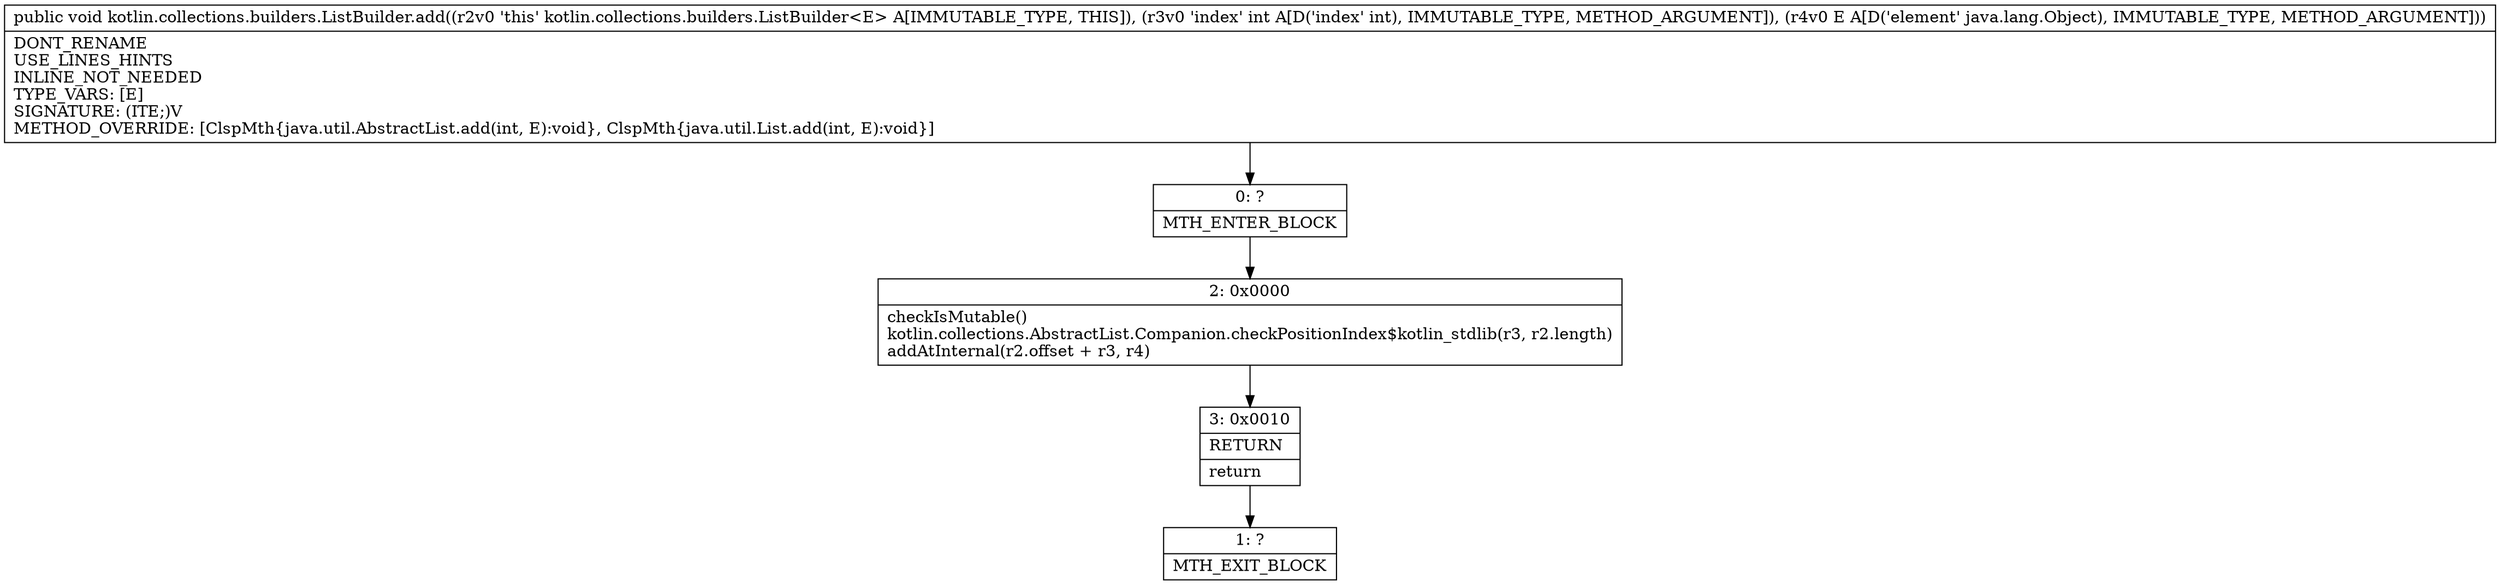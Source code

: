 digraph "CFG forkotlin.collections.builders.ListBuilder.add(ILjava\/lang\/Object;)V" {
Node_0 [shape=record,label="{0\:\ ?|MTH_ENTER_BLOCK\l}"];
Node_2 [shape=record,label="{2\:\ 0x0000|checkIsMutable()\lkotlin.collections.AbstractList.Companion.checkPositionIndex$kotlin_stdlib(r3, r2.length)\laddAtInternal(r2.offset + r3, r4)\l}"];
Node_3 [shape=record,label="{3\:\ 0x0010|RETURN\l|return\l}"];
Node_1 [shape=record,label="{1\:\ ?|MTH_EXIT_BLOCK\l}"];
MethodNode[shape=record,label="{public void kotlin.collections.builders.ListBuilder.add((r2v0 'this' kotlin.collections.builders.ListBuilder\<E\> A[IMMUTABLE_TYPE, THIS]), (r3v0 'index' int A[D('index' int), IMMUTABLE_TYPE, METHOD_ARGUMENT]), (r4v0 E A[D('element' java.lang.Object), IMMUTABLE_TYPE, METHOD_ARGUMENT]))  | DONT_RENAME\lUSE_LINES_HINTS\lINLINE_NOT_NEEDED\lTYPE_VARS: [E]\lSIGNATURE: (ITE;)V\lMETHOD_OVERRIDE: [ClspMth\{java.util.AbstractList.add(int, E):void\}, ClspMth\{java.util.List.add(int, E):void\}]\l}"];
MethodNode -> Node_0;Node_0 -> Node_2;
Node_2 -> Node_3;
Node_3 -> Node_1;
}


